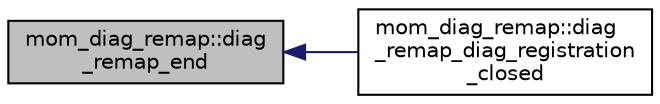 digraph "mom_diag_remap::diag_remap_end"
{
 // INTERACTIVE_SVG=YES
  edge [fontname="Helvetica",fontsize="10",labelfontname="Helvetica",labelfontsize="10"];
  node [fontname="Helvetica",fontsize="10",shape=record];
  rankdir="LR";
  Node45 [label="mom_diag_remap::diag\l_remap_end",height=0.2,width=0.4,color="black", fillcolor="grey75", style="filled", fontcolor="black"];
  Node45 -> Node46 [dir="back",color="midnightblue",fontsize="10",style="solid",fontname="Helvetica"];
  Node46 [label="mom_diag_remap::diag\l_remap_diag_registration\l_closed",height=0.2,width=0.4,color="black", fillcolor="white", style="filled",URL="$namespacemom__diag__remap.html#a924b98a931082a788dfdabf86d40f295",tooltip="Inform that all diagnostics have been registered. If _set_active() has not been called on the remappi..."];
}
